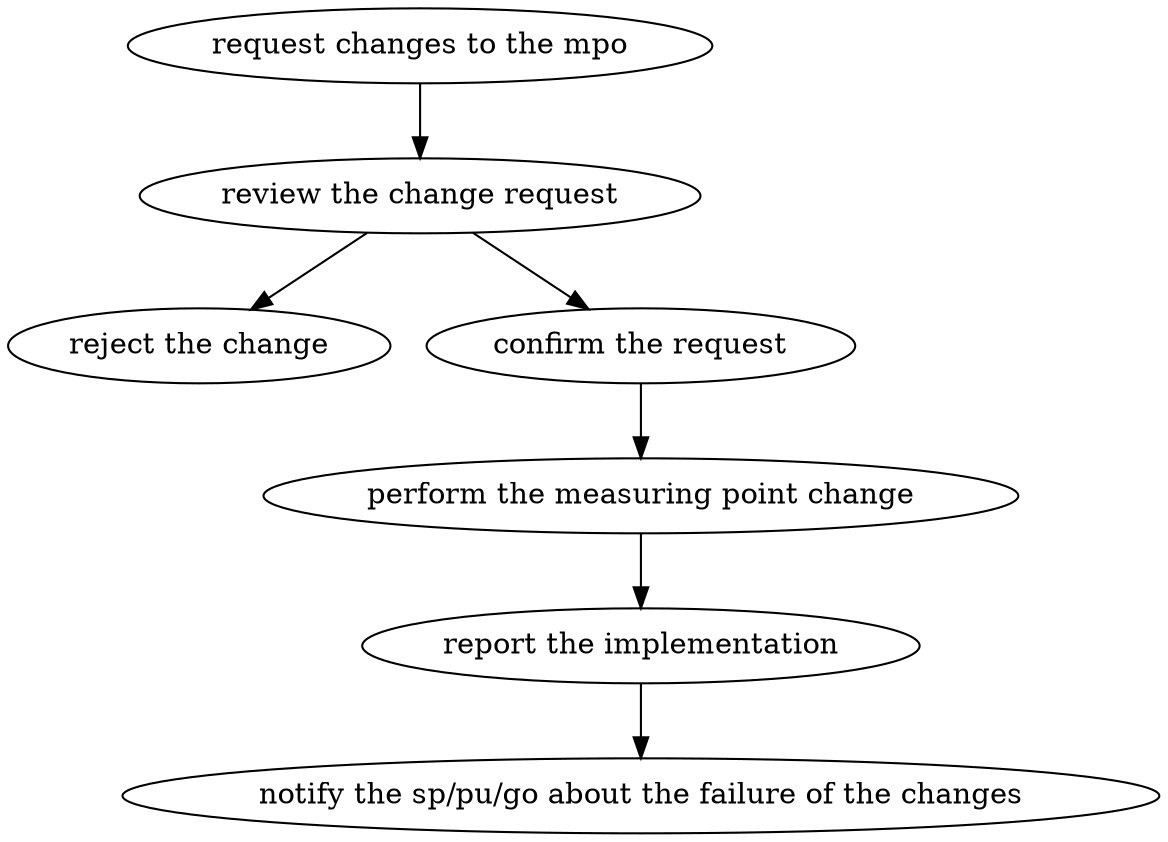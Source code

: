 strict digraph "doc-10.9" {
	graph [name="doc-10.9"];
	"request changes to the mpo"	[attrs="{'type': 'Activity', 'label': 'request changes to the mpo'}"];
	"review the change request"	[attrs="{'type': 'Activity', 'label': 'review the change request'}"];
	"request changes to the mpo" -> "review the change request"	[attrs="{'type': 'flow', 'label': 'flow'}"];
	"reject the change"	[attrs="{'type': 'Activity', 'label': 'reject the change'}"];
	"review the change request" -> "reject the change"	[attrs="{'type': 'flow', 'label': 'flow'}"];
	"confirm the request"	[attrs="{'type': 'Activity', 'label': 'confirm the request'}"];
	"review the change request" -> "confirm the request"	[attrs="{'type': 'flow', 'label': 'flow'}"];
	"perform the measuring point change"	[attrs="{'type': 'Activity', 'label': 'perform the measuring point change'}"];
	"confirm the request" -> "perform the measuring point change"	[attrs="{'type': 'flow', 'label': 'flow'}"];
	"report the implementation"	[attrs="{'type': 'Activity', 'label': 'report the implementation'}"];
	"perform the measuring point change" -> "report the implementation"	[attrs="{'type': 'flow', 'label': 'flow'}"];
	"notify the sp/pu/go about the failure of the changes"	[attrs="{'type': 'Activity', 'label': 'notify the sp/pu/go about the failure of the changes'}"];
	"report the implementation" -> "notify the sp/pu/go about the failure of the changes"	[attrs="{'type': 'flow', 'label': 'flow'}"];
}
